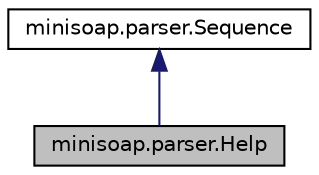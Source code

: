 digraph "minisoap.parser.Help"
{
  edge [fontname="Helvetica",fontsize="10",labelfontname="Helvetica",labelfontsize="10"];
  node [fontname="Helvetica",fontsize="10",shape=record];
  Node2 [label="minisoap.parser.Help",height=0.2,width=0.4,color="black", fillcolor="grey75", style="filled", fontcolor="black"];
  Node3 -> Node2 [dir="back",color="midnightblue",fontsize="10",style="solid",fontname="Helvetica"];
  Node3 [label="minisoap.parser.Sequence",height=0.2,width=0.4,color="black", fillcolor="white", style="filled",URL="$classminisoap_1_1parser_1_1Sequence.html",tooltip="These are the classes used to construct the parsing tree. "];
}
